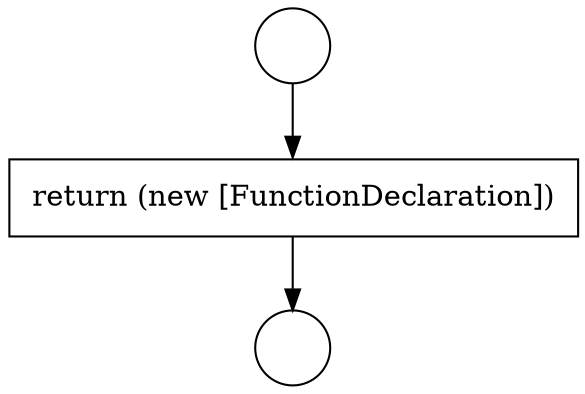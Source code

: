digraph {
  node7274 [shape=circle label=" " color="black" fillcolor="white" style=filled]
  node7276 [shape=none, margin=0, label=<<font color="black">
    <table border="0" cellborder="1" cellspacing="0" cellpadding="10">
      <tr><td align="left">return (new [FunctionDeclaration])</td></tr>
    </table>
  </font>> color="black" fillcolor="white" style=filled]
  node7275 [shape=circle label=" " color="black" fillcolor="white" style=filled]
  node7274 -> node7276 [ color="black"]
  node7276 -> node7275 [ color="black"]
}
